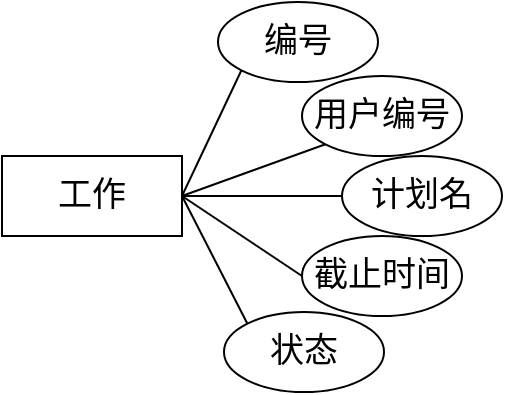 <mxfile version="21.0.10" type="github">
  <diagram name="第 1 页" id="57bqM5oItVJ7xxRL0WhF">
    <mxGraphModel dx="1050" dy="547" grid="1" gridSize="10" guides="1" tooltips="1" connect="1" arrows="1" fold="1" page="1" pageScale="1" pageWidth="827" pageHeight="1169" math="0" shadow="0">
      <root>
        <mxCell id="0" />
        <mxCell id="1" parent="0" />
        <mxCell id="FEhyEeiQEZbtlAwbVF4x-1" style="rounded=0;orthogonalLoop=1;jettySize=auto;html=1;exitX=1;exitY=0.5;exitDx=0;exitDy=0;entryX=0;entryY=1;entryDx=0;entryDy=0;endArrow=none;endFill=0;" edge="1" parent="1" source="FEhyEeiQEZbtlAwbVF4x-6" target="FEhyEeiQEZbtlAwbVF4x-7">
          <mxGeometry relative="1" as="geometry" />
        </mxCell>
        <mxCell id="FEhyEeiQEZbtlAwbVF4x-2" style="rounded=0;orthogonalLoop=1;jettySize=auto;html=1;exitX=1;exitY=0.5;exitDx=0;exitDy=0;entryX=0;entryY=1;entryDx=0;entryDy=0;endArrow=none;endFill=0;" edge="1" parent="1" source="FEhyEeiQEZbtlAwbVF4x-6" target="FEhyEeiQEZbtlAwbVF4x-8">
          <mxGeometry relative="1" as="geometry" />
        </mxCell>
        <mxCell id="FEhyEeiQEZbtlAwbVF4x-3" style="rounded=0;orthogonalLoop=1;jettySize=auto;html=1;exitX=1;exitY=0.5;exitDx=0;exitDy=0;entryX=0;entryY=0.5;entryDx=0;entryDy=0;endArrow=none;endFill=0;" edge="1" parent="1" source="FEhyEeiQEZbtlAwbVF4x-6" target="FEhyEeiQEZbtlAwbVF4x-9">
          <mxGeometry relative="1" as="geometry" />
        </mxCell>
        <mxCell id="FEhyEeiQEZbtlAwbVF4x-4" style="rounded=0;orthogonalLoop=1;jettySize=auto;html=1;exitX=1;exitY=0.5;exitDx=0;exitDy=0;entryX=0;entryY=0.5;entryDx=0;entryDy=0;endArrow=none;endFill=0;" edge="1" parent="1" source="FEhyEeiQEZbtlAwbVF4x-6" target="FEhyEeiQEZbtlAwbVF4x-10">
          <mxGeometry relative="1" as="geometry" />
        </mxCell>
        <mxCell id="FEhyEeiQEZbtlAwbVF4x-5" style="rounded=0;orthogonalLoop=1;jettySize=auto;html=1;exitX=1;exitY=0.5;exitDx=0;exitDy=0;entryX=0;entryY=0;entryDx=0;entryDy=0;endArrow=none;endFill=0;" edge="1" parent="1" source="FEhyEeiQEZbtlAwbVF4x-6" target="FEhyEeiQEZbtlAwbVF4x-11">
          <mxGeometry relative="1" as="geometry" />
        </mxCell>
        <mxCell id="FEhyEeiQEZbtlAwbVF4x-6" value="工作" style="rounded=0;whiteSpace=wrap;html=1;fontSize=17;fontStyle=0" vertex="1" parent="1">
          <mxGeometry x="260" y="240" width="90" height="40" as="geometry" />
        </mxCell>
        <mxCell id="FEhyEeiQEZbtlAwbVF4x-7" value="编号" style="ellipse;whiteSpace=wrap;html=1;fontSize=17;fontStyle=0" vertex="1" parent="1">
          <mxGeometry x="368" y="163" width="80" height="40" as="geometry" />
        </mxCell>
        <mxCell id="FEhyEeiQEZbtlAwbVF4x-8" value="用户编号" style="ellipse;whiteSpace=wrap;html=1;fontSize=17;fontStyle=0" vertex="1" parent="1">
          <mxGeometry x="410" y="200" width="80" height="40" as="geometry" />
        </mxCell>
        <mxCell id="FEhyEeiQEZbtlAwbVF4x-9" value="计划名" style="ellipse;whiteSpace=wrap;html=1;fontSize=17;fontStyle=0" vertex="1" parent="1">
          <mxGeometry x="430" y="240" width="80" height="40" as="geometry" />
        </mxCell>
        <mxCell id="FEhyEeiQEZbtlAwbVF4x-10" value="截止时间" style="ellipse;whiteSpace=wrap;html=1;fontSize=17;fontStyle=0" vertex="1" parent="1">
          <mxGeometry x="410" y="280" width="80" height="40" as="geometry" />
        </mxCell>
        <mxCell id="FEhyEeiQEZbtlAwbVF4x-11" value="状态" style="ellipse;whiteSpace=wrap;html=1;fontSize=17;fontStyle=0" vertex="1" parent="1">
          <mxGeometry x="371" y="318" width="80" height="40" as="geometry" />
        </mxCell>
      </root>
    </mxGraphModel>
  </diagram>
</mxfile>
